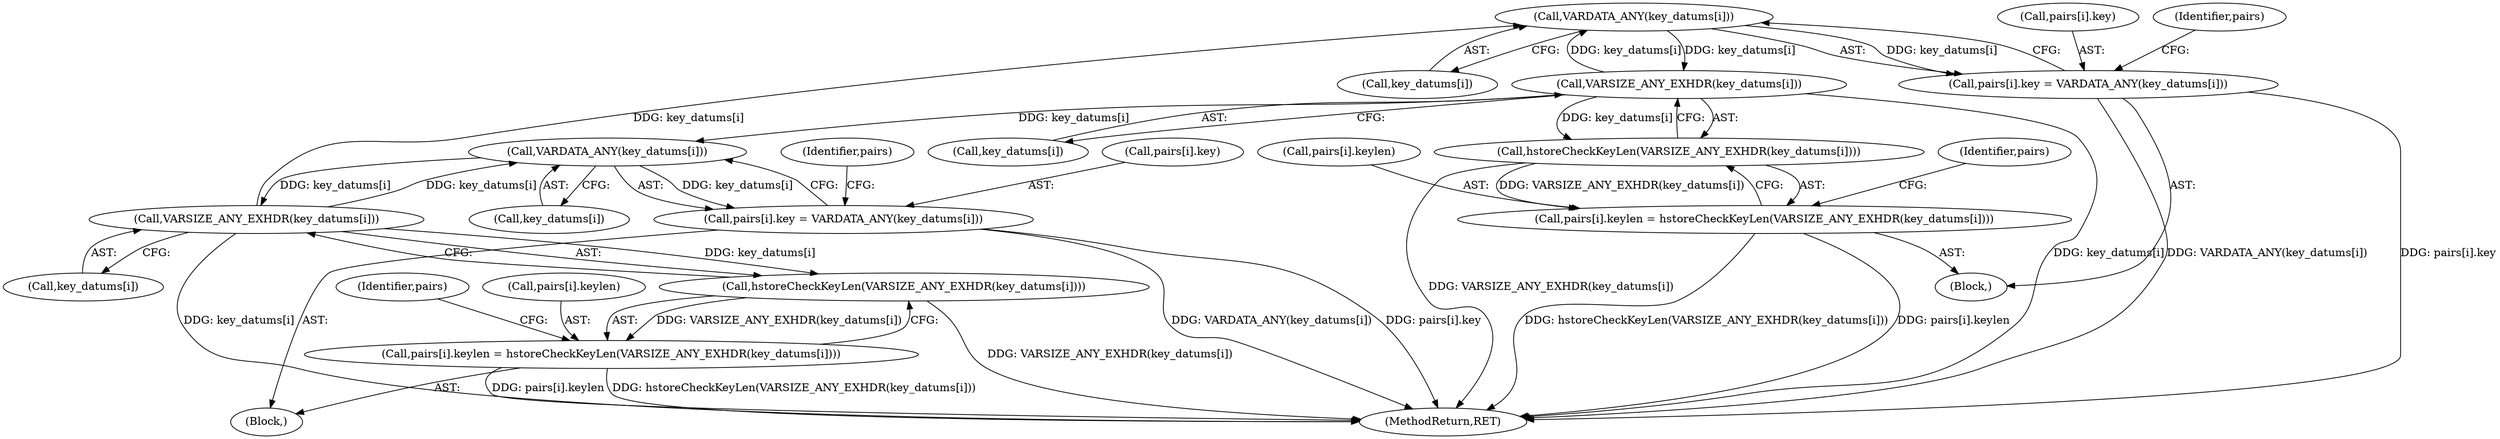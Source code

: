 digraph "0_postgres_31400a673325147e1205326008e32135a78b4d8a_0@pointer" {
"1000318" [label="(Call,VARDATA_ANY(key_datums[i]))"];
"1000390" [label="(Call,VARSIZE_ANY_EXHDR(key_datums[i]))"];
"1000369" [label="(Call,VARDATA_ANY(key_datums[i]))"];
"1000336" [label="(Call,VARSIZE_ANY_EXHDR(key_datums[i]))"];
"1000318" [label="(Call,VARDATA_ANY(key_datums[i]))"];
"1000312" [label="(Call,pairs[i].key = VARDATA_ANY(key_datums[i]))"];
"1000335" [label="(Call,hstoreCheckKeyLen(VARSIZE_ANY_EXHDR(key_datums[i])))"];
"1000329" [label="(Call,pairs[i].keylen = hstoreCheckKeyLen(VARSIZE_ANY_EXHDR(key_datums[i])))"];
"1000363" [label="(Call,pairs[i].key = VARDATA_ANY(key_datums[i]))"];
"1000389" [label="(Call,hstoreCheckKeyLen(VARSIZE_ANY_EXHDR(key_datums[i])))"];
"1000383" [label="(Call,pairs[i].keylen = hstoreCheckKeyLen(VARSIZE_ANY_EXHDR(key_datums[i])))"];
"1000397" [label="(Identifier,pairs)"];
"1000370" [label="(Call,key_datums[i])"];
"1000311" [label="(Block,)"];
"1000384" [label="(Call,pairs[i].keylen)"];
"1000376" [label="(Identifier,pairs)"];
"1000383" [label="(Call,pairs[i].keylen = hstoreCheckKeyLen(VARSIZE_ANY_EXHDR(key_datums[i])))"];
"1000330" [label="(Call,pairs[i].keylen)"];
"1000364" [label="(Call,pairs[i].key)"];
"1000329" [label="(Call,pairs[i].keylen = hstoreCheckKeyLen(VARSIZE_ANY_EXHDR(key_datums[i])))"];
"1000391" [label="(Call,key_datums[i])"];
"1000318" [label="(Call,VARDATA_ANY(key_datums[i]))"];
"1000390" [label="(Call,VARSIZE_ANY_EXHDR(key_datums[i]))"];
"1000312" [label="(Call,pairs[i].key = VARDATA_ANY(key_datums[i]))"];
"1000363" [label="(Call,pairs[i].key = VARDATA_ANY(key_datums[i]))"];
"1000389" [label="(Call,hstoreCheckKeyLen(VARSIZE_ANY_EXHDR(key_datums[i])))"];
"1000369" [label="(Call,VARDATA_ANY(key_datums[i]))"];
"1000343" [label="(Identifier,pairs)"];
"1000313" [label="(Call,pairs[i].key)"];
"1000335" [label="(Call,hstoreCheckKeyLen(VARSIZE_ANY_EXHDR(key_datums[i])))"];
"1000337" [label="(Call,key_datums[i])"];
"1000325" [label="(Identifier,pairs)"];
"1000319" [label="(Call,key_datums[i])"];
"1000336" [label="(Call,VARSIZE_ANY_EXHDR(key_datums[i]))"];
"1000434" [label="(MethodReturn,RET)"];
"1000362" [label="(Block,)"];
"1000318" -> "1000312"  [label="AST: "];
"1000318" -> "1000319"  [label="CFG: "];
"1000319" -> "1000318"  [label="AST: "];
"1000312" -> "1000318"  [label="CFG: "];
"1000318" -> "1000312"  [label="DDG: key_datums[i]"];
"1000390" -> "1000318"  [label="DDG: key_datums[i]"];
"1000336" -> "1000318"  [label="DDG: key_datums[i]"];
"1000318" -> "1000336"  [label="DDG: key_datums[i]"];
"1000390" -> "1000389"  [label="AST: "];
"1000390" -> "1000391"  [label="CFG: "];
"1000391" -> "1000390"  [label="AST: "];
"1000389" -> "1000390"  [label="CFG: "];
"1000390" -> "1000434"  [label="DDG: key_datums[i]"];
"1000390" -> "1000369"  [label="DDG: key_datums[i]"];
"1000390" -> "1000389"  [label="DDG: key_datums[i]"];
"1000369" -> "1000390"  [label="DDG: key_datums[i]"];
"1000369" -> "1000363"  [label="AST: "];
"1000369" -> "1000370"  [label="CFG: "];
"1000370" -> "1000369"  [label="AST: "];
"1000363" -> "1000369"  [label="CFG: "];
"1000369" -> "1000363"  [label="DDG: key_datums[i]"];
"1000336" -> "1000369"  [label="DDG: key_datums[i]"];
"1000336" -> "1000335"  [label="AST: "];
"1000336" -> "1000337"  [label="CFG: "];
"1000337" -> "1000336"  [label="AST: "];
"1000335" -> "1000336"  [label="CFG: "];
"1000336" -> "1000434"  [label="DDG: key_datums[i]"];
"1000336" -> "1000335"  [label="DDG: key_datums[i]"];
"1000312" -> "1000311"  [label="AST: "];
"1000313" -> "1000312"  [label="AST: "];
"1000325" -> "1000312"  [label="CFG: "];
"1000312" -> "1000434"  [label="DDG: VARDATA_ANY(key_datums[i])"];
"1000312" -> "1000434"  [label="DDG: pairs[i].key"];
"1000335" -> "1000329"  [label="AST: "];
"1000329" -> "1000335"  [label="CFG: "];
"1000335" -> "1000434"  [label="DDG: VARSIZE_ANY_EXHDR(key_datums[i])"];
"1000335" -> "1000329"  [label="DDG: VARSIZE_ANY_EXHDR(key_datums[i])"];
"1000329" -> "1000311"  [label="AST: "];
"1000330" -> "1000329"  [label="AST: "];
"1000343" -> "1000329"  [label="CFG: "];
"1000329" -> "1000434"  [label="DDG: pairs[i].keylen"];
"1000329" -> "1000434"  [label="DDG: hstoreCheckKeyLen(VARSIZE_ANY_EXHDR(key_datums[i]))"];
"1000363" -> "1000362"  [label="AST: "];
"1000364" -> "1000363"  [label="AST: "];
"1000376" -> "1000363"  [label="CFG: "];
"1000363" -> "1000434"  [label="DDG: VARDATA_ANY(key_datums[i])"];
"1000363" -> "1000434"  [label="DDG: pairs[i].key"];
"1000389" -> "1000383"  [label="AST: "];
"1000383" -> "1000389"  [label="CFG: "];
"1000389" -> "1000434"  [label="DDG: VARSIZE_ANY_EXHDR(key_datums[i])"];
"1000389" -> "1000383"  [label="DDG: VARSIZE_ANY_EXHDR(key_datums[i])"];
"1000383" -> "1000362"  [label="AST: "];
"1000384" -> "1000383"  [label="AST: "];
"1000397" -> "1000383"  [label="CFG: "];
"1000383" -> "1000434"  [label="DDG: hstoreCheckKeyLen(VARSIZE_ANY_EXHDR(key_datums[i]))"];
"1000383" -> "1000434"  [label="DDG: pairs[i].keylen"];
}
